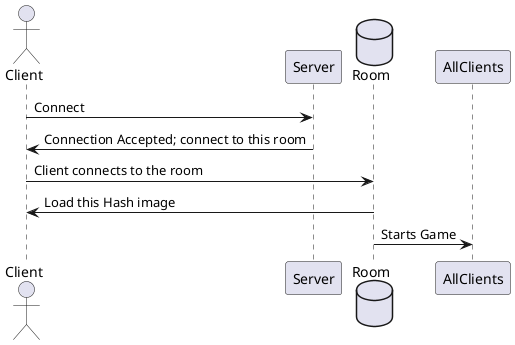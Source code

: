 @startuml
actor Client as Client
participant Server as Server
database Room as Room
Client ->Server : Connect
Server -> Client : Connection Accepted; connect to this room
Client -> Room : Client connects to the room

Room -> Client : Load this Hash image
Room -> AllClients : Starts Game
@enduml
